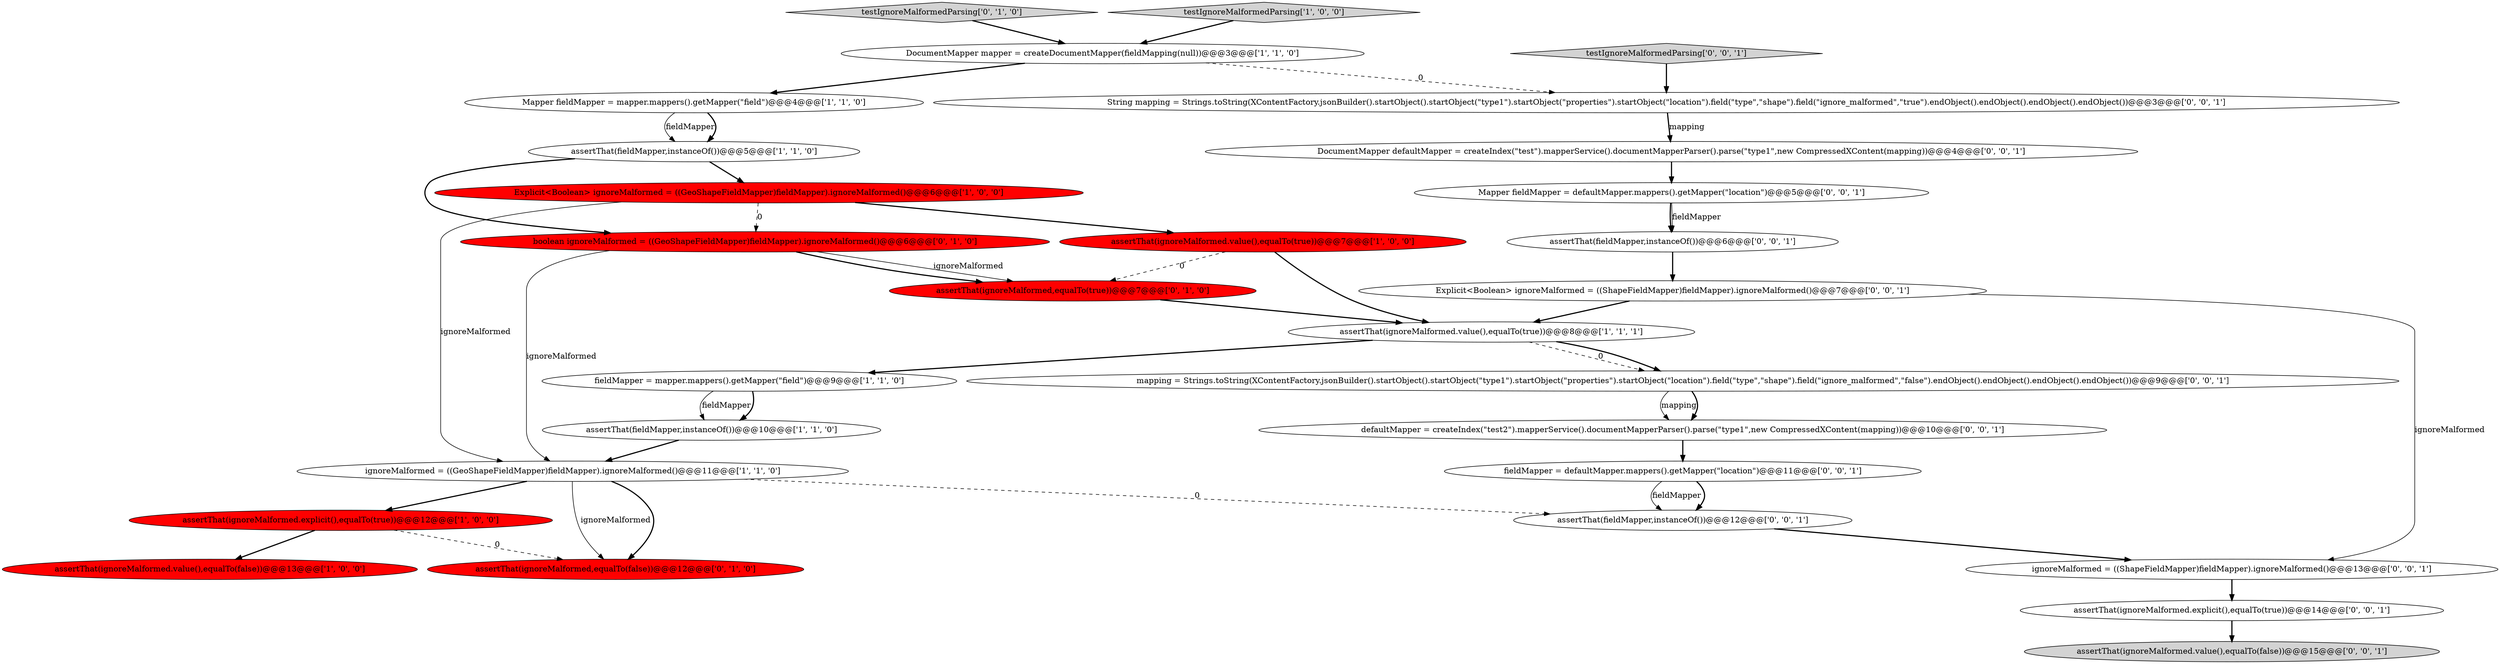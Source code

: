 digraph {
17 [style = filled, label = "assertThat(ignoreMalformed.explicit(),equalTo(true))@@@14@@@['0', '0', '1']", fillcolor = white, shape = ellipse image = "AAA0AAABBB3BBB"];
16 [style = filled, label = "assertThat(fieldMapper,instanceOf())@@@12@@@['0', '0', '1']", fillcolor = white, shape = ellipse image = "AAA0AAABBB3BBB"];
10 [style = filled, label = "Explicit<Boolean> ignoreMalformed = ((GeoShapeFieldMapper)fieldMapper).ignoreMalformed()@@@6@@@['1', '0', '0']", fillcolor = red, shape = ellipse image = "AAA1AAABBB1BBB"];
7 [style = filled, label = "assertThat(fieldMapper,instanceOf())@@@5@@@['1', '1', '0']", fillcolor = white, shape = ellipse image = "AAA0AAABBB1BBB"];
26 [style = filled, label = "assertThat(fieldMapper,instanceOf())@@@6@@@['0', '0', '1']", fillcolor = white, shape = ellipse image = "AAA0AAABBB3BBB"];
2 [style = filled, label = "assertThat(ignoreMalformed.explicit(),equalTo(true))@@@12@@@['1', '0', '0']", fillcolor = red, shape = ellipse image = "AAA1AAABBB1BBB"];
1 [style = filled, label = "assertThat(ignoreMalformed.value(),equalTo(true))@@@7@@@['1', '0', '0']", fillcolor = red, shape = ellipse image = "AAA1AAABBB1BBB"];
14 [style = filled, label = "testIgnoreMalformedParsing['0', '1', '0']", fillcolor = lightgray, shape = diamond image = "AAA0AAABBB2BBB"];
24 [style = filled, label = "String mapping = Strings.toString(XContentFactory.jsonBuilder().startObject().startObject(\"type1\").startObject(\"properties\").startObject(\"location\").field(\"type\",\"shape\").field(\"ignore_malformed\",\"true\").endObject().endObject().endObject().endObject())@@@3@@@['0', '0', '1']", fillcolor = white, shape = ellipse image = "AAA0AAABBB3BBB"];
9 [style = filled, label = "fieldMapper = mapper.mappers().getMapper(\"field\")@@@9@@@['1', '1', '0']", fillcolor = white, shape = ellipse image = "AAA0AAABBB1BBB"];
6 [style = filled, label = "ignoreMalformed = ((GeoShapeFieldMapper)fieldMapper).ignoreMalformed()@@@11@@@['1', '1', '0']", fillcolor = white, shape = ellipse image = "AAA0AAABBB1BBB"];
21 [style = filled, label = "fieldMapper = defaultMapper.mappers().getMapper(\"location\")@@@11@@@['0', '0', '1']", fillcolor = white, shape = ellipse image = "AAA0AAABBB3BBB"];
15 [style = filled, label = "assertThat(ignoreMalformed,equalTo(true))@@@7@@@['0', '1', '0']", fillcolor = red, shape = ellipse image = "AAA1AAABBB2BBB"];
23 [style = filled, label = "mapping = Strings.toString(XContentFactory.jsonBuilder().startObject().startObject(\"type1\").startObject(\"properties\").startObject(\"location\").field(\"type\",\"shape\").field(\"ignore_malformed\",\"false\").endObject().endObject().endObject().endObject())@@@9@@@['0', '0', '1']", fillcolor = white, shape = ellipse image = "AAA0AAABBB3BBB"];
4 [style = filled, label = "assertThat(ignoreMalformed.value(),equalTo(false))@@@13@@@['1', '0', '0']", fillcolor = red, shape = ellipse image = "AAA1AAABBB1BBB"];
22 [style = filled, label = "DocumentMapper defaultMapper = createIndex(\"test\").mapperService().documentMapperParser().parse(\"type1\",new CompressedXContent(mapping))@@@4@@@['0', '0', '1']", fillcolor = white, shape = ellipse image = "AAA0AAABBB3BBB"];
19 [style = filled, label = "ignoreMalformed = ((ShapeFieldMapper)fieldMapper).ignoreMalformed()@@@13@@@['0', '0', '1']", fillcolor = white, shape = ellipse image = "AAA0AAABBB3BBB"];
25 [style = filled, label = "testIgnoreMalformedParsing['0', '0', '1']", fillcolor = lightgray, shape = diamond image = "AAA0AAABBB3BBB"];
0 [style = filled, label = "DocumentMapper mapper = createDocumentMapper(fieldMapping(null))@@@3@@@['1', '1', '0']", fillcolor = white, shape = ellipse image = "AAA0AAABBB1BBB"];
5 [style = filled, label = "assertThat(fieldMapper,instanceOf())@@@10@@@['1', '1', '0']", fillcolor = white, shape = ellipse image = "AAA0AAABBB1BBB"];
20 [style = filled, label = "Explicit<Boolean> ignoreMalformed = ((ShapeFieldMapper)fieldMapper).ignoreMalformed()@@@7@@@['0', '0', '1']", fillcolor = white, shape = ellipse image = "AAA0AAABBB3BBB"];
18 [style = filled, label = "Mapper fieldMapper = defaultMapper.mappers().getMapper(\"location\")@@@5@@@['0', '0', '1']", fillcolor = white, shape = ellipse image = "AAA0AAABBB3BBB"];
3 [style = filled, label = "assertThat(ignoreMalformed.value(),equalTo(true))@@@8@@@['1', '1', '1']", fillcolor = white, shape = ellipse image = "AAA0AAABBB1BBB"];
13 [style = filled, label = "boolean ignoreMalformed = ((GeoShapeFieldMapper)fieldMapper).ignoreMalformed()@@@6@@@['0', '1', '0']", fillcolor = red, shape = ellipse image = "AAA1AAABBB2BBB"];
8 [style = filled, label = "testIgnoreMalformedParsing['1', '0', '0']", fillcolor = lightgray, shape = diamond image = "AAA0AAABBB1BBB"];
11 [style = filled, label = "Mapper fieldMapper = mapper.mappers().getMapper(\"field\")@@@4@@@['1', '1', '0']", fillcolor = white, shape = ellipse image = "AAA0AAABBB1BBB"];
12 [style = filled, label = "assertThat(ignoreMalformed,equalTo(false))@@@12@@@['0', '1', '0']", fillcolor = red, shape = ellipse image = "AAA1AAABBB2BBB"];
27 [style = filled, label = "assertThat(ignoreMalformed.value(),equalTo(false))@@@15@@@['0', '0', '1']", fillcolor = lightgray, shape = ellipse image = "AAA0AAABBB3BBB"];
28 [style = filled, label = "defaultMapper = createIndex(\"test2\").mapperService().documentMapperParser().parse(\"type1\",new CompressedXContent(mapping))@@@10@@@['0', '0', '1']", fillcolor = white, shape = ellipse image = "AAA0AAABBB3BBB"];
7->13 [style = bold, label=""];
9->5 [style = solid, label="fieldMapper"];
10->6 [style = solid, label="ignoreMalformed"];
7->10 [style = bold, label=""];
6->12 [style = solid, label="ignoreMalformed"];
1->15 [style = dashed, label="0"];
18->26 [style = bold, label=""];
20->19 [style = solid, label="ignoreMalformed"];
1->3 [style = bold, label=""];
0->11 [style = bold, label=""];
23->28 [style = solid, label="mapping"];
20->3 [style = bold, label=""];
19->17 [style = bold, label=""];
10->13 [style = dashed, label="0"];
16->19 [style = bold, label=""];
15->3 [style = bold, label=""];
24->22 [style = bold, label=""];
2->4 [style = bold, label=""];
13->15 [style = solid, label="ignoreMalformed"];
13->6 [style = solid, label="ignoreMalformed"];
6->2 [style = bold, label=""];
18->26 [style = solid, label="fieldMapper"];
8->0 [style = bold, label=""];
3->9 [style = bold, label=""];
23->28 [style = bold, label=""];
3->23 [style = dashed, label="0"];
25->24 [style = bold, label=""];
2->12 [style = dashed, label="0"];
3->23 [style = bold, label=""];
22->18 [style = bold, label=""];
28->21 [style = bold, label=""];
6->16 [style = dashed, label="0"];
5->6 [style = bold, label=""];
14->0 [style = bold, label=""];
9->5 [style = bold, label=""];
21->16 [style = bold, label=""];
0->24 [style = dashed, label="0"];
11->7 [style = solid, label="fieldMapper"];
21->16 [style = solid, label="fieldMapper"];
13->15 [style = bold, label=""];
17->27 [style = bold, label=""];
10->1 [style = bold, label=""];
24->22 [style = solid, label="mapping"];
11->7 [style = bold, label=""];
26->20 [style = bold, label=""];
6->12 [style = bold, label=""];
}
